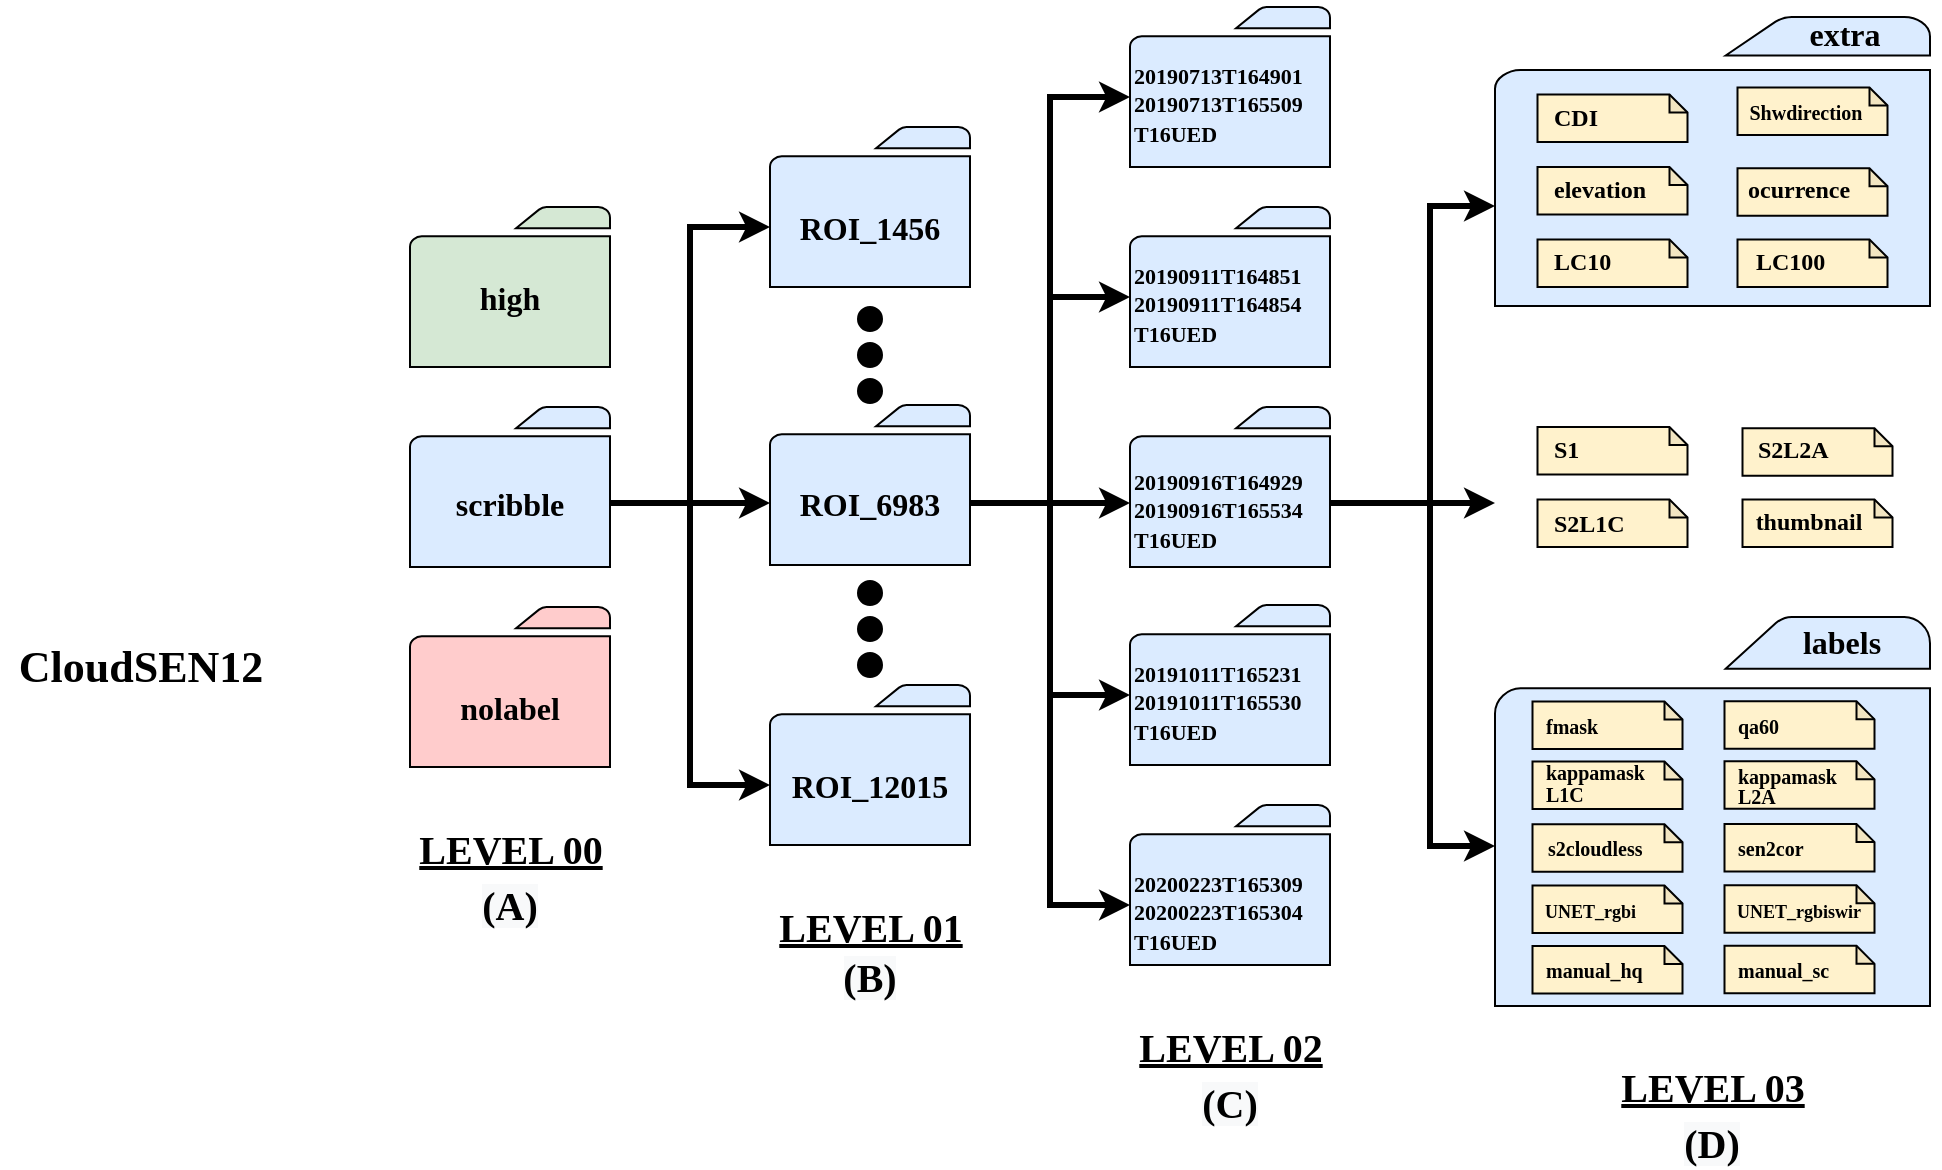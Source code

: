 <mxfile version="14.1.8" type="device"><diagram id="-4lWlswpCSrleMyqSLem" name="Page-1"><mxGraphModel dx="1433" dy="784" grid="1" gridSize="10" guides="1" tooltips="1" connect="1" arrows="1" fold="1" page="1" pageScale="1" pageWidth="850" pageHeight="1100" math="0" shadow="0"><root><mxCell id="0"/><mxCell id="1" parent="0"/><mxCell id="1Ip5LVg8c2wZy5R2RC12-1" value="" style="shape=image;verticalLabelPosition=bottom;labelBackgroundColor=#ffffff;verticalAlign=top;aspect=fixed;imageAspect=0;image=https://www.robots.ox.ac.uk/~vgg/data/vggsound/img/dataset.png;fontFamily=Source Sans Pro;" parent="1" vertex="1"><mxGeometry x="45" y="245.5" width="140" height="140" as="geometry"/></mxCell><mxCell id="1Ip5LVg8c2wZy5R2RC12-3" value="" style="pointerEvents=1;shadow=0;dashed=0;html=1;labelPosition=center;verticalLabelPosition=bottom;verticalAlign=top;outlineConnect=0;align=center;shape=mxgraph.office.concepts.folder;fillColor=#D5E8D4;fontFamily=Source Sans Pro;" parent="1" vertex="1"><mxGeometry x="250" y="180.5" width="100" height="80" as="geometry"/></mxCell><mxCell id="1Ip5LVg8c2wZy5R2RC12-4" value="" style="pointerEvents=1;shadow=0;dashed=0;html=1;labelPosition=center;verticalLabelPosition=bottom;verticalAlign=top;outlineConnect=0;align=center;shape=mxgraph.office.concepts.folder;fillColor=#DBEBFF;fontFamily=Source Sans Pro;" parent="1" vertex="1"><mxGeometry x="250" y="280.5" width="100" height="80" as="geometry"/></mxCell><mxCell id="1Ip5LVg8c2wZy5R2RC12-5" value="" style="pointerEvents=1;shadow=0;dashed=0;html=1;labelPosition=center;verticalLabelPosition=bottom;verticalAlign=top;outlineConnect=0;align=center;shape=mxgraph.office.concepts.folder;fillColor=#FFCCCC;fontFamily=Source Sans Pro;" parent="1" vertex="1"><mxGeometry x="250" y="380.5" width="100" height="80" as="geometry"/></mxCell><mxCell id="1Ip5LVg8c2wZy5R2RC12-8" value="" style="pointerEvents=1;shadow=0;dashed=0;html=1;labelPosition=center;verticalLabelPosition=bottom;verticalAlign=top;outlineConnect=0;align=center;shape=mxgraph.office.concepts.folder;fillColor=#DBEBFF;fontFamily=Source Sans Pro;" parent="1" vertex="1"><mxGeometry x="430" y="140.5" width="100" height="80" as="geometry"/></mxCell><mxCell id="1Ip5LVg8c2wZy5R2RC12-9" value="" style="pointerEvents=1;shadow=0;dashed=0;html=1;labelPosition=center;verticalLabelPosition=bottom;verticalAlign=top;outlineConnect=0;align=center;shape=mxgraph.office.concepts.folder;fillColor=#DBEBFF;fontFamily=Source Sans Pro;" parent="1" vertex="1"><mxGeometry x="430" y="279.5" width="100" height="80" as="geometry"/></mxCell><mxCell id="1Ip5LVg8c2wZy5R2RC12-10" value="" style="pointerEvents=1;shadow=0;dashed=0;html=1;labelPosition=center;verticalLabelPosition=bottom;verticalAlign=top;outlineConnect=0;align=center;shape=mxgraph.office.concepts.folder;fillColor=#DBEBFF;fontFamily=Source Sans Pro;" parent="1" vertex="1"><mxGeometry x="430" y="419.5" width="100" height="80" as="geometry"/></mxCell><mxCell id="1Ip5LVg8c2wZy5R2RC12-12" value="" style="pointerEvents=1;shadow=0;dashed=0;html=1;labelPosition=center;verticalLabelPosition=bottom;verticalAlign=top;outlineConnect=0;align=center;shape=mxgraph.office.concepts.folder;fillColor=#DBEBFF;fontFamily=Source Sans Pro;" parent="1" vertex="1"><mxGeometry x="610" y="80.5" width="100" height="80" as="geometry"/></mxCell><mxCell id="1Ip5LVg8c2wZy5R2RC12-13" value="" style="pointerEvents=1;shadow=0;dashed=0;html=1;labelPosition=center;verticalLabelPosition=bottom;verticalAlign=top;outlineConnect=0;align=center;shape=mxgraph.office.concepts.folder;fillColor=#DBEBFF;fontFamily=Source Sans Pro;" parent="1" vertex="1"><mxGeometry x="610" y="180.5" width="100" height="80" as="geometry"/></mxCell><mxCell id="1Ip5LVg8c2wZy5R2RC12-14" value="" style="pointerEvents=1;shadow=0;dashed=0;html=1;labelPosition=center;verticalLabelPosition=bottom;verticalAlign=top;outlineConnect=0;align=center;shape=mxgraph.office.concepts.folder;fillColor=#DBEBFF;fontFamily=Source Sans Pro;" parent="1" vertex="1"><mxGeometry x="610" y="280.5" width="100" height="80" as="geometry"/></mxCell><mxCell id="1Ip5LVg8c2wZy5R2RC12-15" value="" style="pointerEvents=1;shadow=0;dashed=0;html=1;labelPosition=center;verticalLabelPosition=bottom;verticalAlign=top;outlineConnect=0;align=center;shape=mxgraph.office.concepts.folder;fillColor=#DBEBFF;fontFamily=Source Sans Pro;" parent="1" vertex="1"><mxGeometry x="610" y="379.5" width="100" height="80" as="geometry"/></mxCell><mxCell id="1Ip5LVg8c2wZy5R2RC12-16" value="" style="pointerEvents=1;shadow=0;dashed=0;html=1;labelPosition=center;verticalLabelPosition=bottom;verticalAlign=top;outlineConnect=0;align=center;shape=mxgraph.office.concepts.folder;fillColor=#DBEBFF;fontFamily=Source Sans Pro;" parent="1" vertex="1"><mxGeometry x="610" y="479.5" width="100" height="80" as="geometry"/></mxCell><mxCell id="1Ip5LVg8c2wZy5R2RC12-21" value="&lt;b&gt;&lt;font style=&quot;font-size: 16px&quot;&gt;high&lt;/font&gt;&lt;/b&gt;" style="text;html=1;strokeColor=none;fillColor=none;align=center;verticalAlign=middle;whiteSpace=wrap;rounded=0;fontFamily=Source Sans Pro;" parent="1" vertex="1"><mxGeometry x="250" y="215.5" width="100" height="20" as="geometry"/></mxCell><mxCell id="1Ip5LVg8c2wZy5R2RC12-50" style="edgeStyle=orthogonalEdgeStyle;rounded=0;orthogonalLoop=1;jettySize=auto;html=1;exitX=1;exitY=0.5;exitDx=0;exitDy=0;entryX=0;entryY=0.5;entryDx=0;entryDy=0;strokeWidth=3;fontFamily=Source Sans Pro;" parent="1" source="1Ip5LVg8c2wZy5R2RC12-22" target="1Ip5LVg8c2wZy5R2RC12-24" edge="1"><mxGeometry relative="1" as="geometry"/></mxCell><mxCell id="1Ip5LVg8c2wZy5R2RC12-52" style="edgeStyle=orthogonalEdgeStyle;rounded=0;orthogonalLoop=1;jettySize=auto;html=1;exitX=1;exitY=0.5;exitDx=0;exitDy=0;entryX=0;entryY=0.5;entryDx=0;entryDy=0;strokeWidth=3;fontFamily=Source Sans Pro;" parent="1" source="1Ip5LVg8c2wZy5R2RC12-22" target="1Ip5LVg8c2wZy5R2RC12-25" edge="1"><mxGeometry relative="1" as="geometry"/></mxCell><mxCell id="1Ip5LVg8c2wZy5R2RC12-53" style="edgeStyle=orthogonalEdgeStyle;rounded=0;orthogonalLoop=1;jettySize=auto;html=1;exitX=1;exitY=0.5;exitDx=0;exitDy=0;entryX=0;entryY=0.5;entryDx=0;entryDy=0;strokeWidth=3;fontFamily=Source Sans Pro;" parent="1" source="1Ip5LVg8c2wZy5R2RC12-22" target="1Ip5LVg8c2wZy5R2RC12-27" edge="1"><mxGeometry relative="1" as="geometry"/></mxCell><mxCell id="1Ip5LVg8c2wZy5R2RC12-22" value="&lt;b&gt;&lt;font style=&quot;font-size: 16px&quot;&gt;scribble&lt;/font&gt;&lt;/b&gt;" style="text;html=1;strokeColor=none;fillColor=none;align=center;verticalAlign=middle;whiteSpace=wrap;rounded=0;fontFamily=Source Sans Pro;" parent="1" vertex="1"><mxGeometry x="250" y="318.5" width="100" height="20" as="geometry"/></mxCell><mxCell id="1Ip5LVg8c2wZy5R2RC12-23" value="&lt;b&gt;&lt;font style=&quot;font-size: 16px&quot;&gt;nolabel&lt;/font&gt;&lt;/b&gt;" style="text;html=1;strokeColor=none;fillColor=none;align=center;verticalAlign=middle;whiteSpace=wrap;rounded=0;fontFamily=Source Sans Pro;" parent="1" vertex="1"><mxGeometry x="250" y="420.5" width="100" height="20" as="geometry"/></mxCell><mxCell id="1Ip5LVg8c2wZy5R2RC12-24" value="&lt;b&gt;&lt;font style=&quot;font-size: 16px&quot;&gt;ROI_1456&lt;/font&gt;&lt;/b&gt;" style="text;html=1;strokeColor=none;fillColor=none;align=center;verticalAlign=middle;whiteSpace=wrap;rounded=0;fontFamily=Source Sans Pro;" parent="1" vertex="1"><mxGeometry x="430" y="180.5" width="100" height="20" as="geometry"/></mxCell><mxCell id="1Ip5LVg8c2wZy5R2RC12-49" style="edgeStyle=orthogonalEdgeStyle;rounded=0;orthogonalLoop=1;jettySize=auto;html=1;exitX=1;exitY=0.5;exitDx=0;exitDy=0;entryX=0;entryY=0.5;entryDx=0;entryDy=0;strokeWidth=3;fontFamily=Source Sans Pro;" parent="1" source="1Ip5LVg8c2wZy5R2RC12-25" target="1Ip5LVg8c2wZy5R2RC12-44" edge="1"><mxGeometry relative="1" as="geometry"/></mxCell><mxCell id="1Ip5LVg8c2wZy5R2RC12-54" style="edgeStyle=orthogonalEdgeStyle;rounded=0;orthogonalLoop=1;jettySize=auto;html=1;exitX=1;exitY=0.5;exitDx=0;exitDy=0;entryX=0;entryY=0.5;entryDx=0;entryDy=0;strokeWidth=3;fontFamily=Source Sans Pro;" parent="1" source="1Ip5LVg8c2wZy5R2RC12-25" target="1Ip5LVg8c2wZy5R2RC12-45" edge="1"><mxGeometry relative="1" as="geometry"/></mxCell><mxCell id="1Ip5LVg8c2wZy5R2RC12-55" style="edgeStyle=orthogonalEdgeStyle;rounded=0;orthogonalLoop=1;jettySize=auto;html=1;exitX=1;exitY=0.5;exitDx=0;exitDy=0;entryX=0;entryY=0.5;entryDx=0;entryDy=0;strokeWidth=3;fontFamily=Source Sans Pro;" parent="1" source="1Ip5LVg8c2wZy5R2RC12-25" target="1Ip5LVg8c2wZy5R2RC12-46" edge="1"><mxGeometry relative="1" as="geometry"/></mxCell><mxCell id="1Ip5LVg8c2wZy5R2RC12-56" style="edgeStyle=orthogonalEdgeStyle;rounded=0;orthogonalLoop=1;jettySize=auto;html=1;exitX=1;exitY=0.5;exitDx=0;exitDy=0;entryX=0;entryY=0.5;entryDx=0;entryDy=0;strokeWidth=3;fontFamily=Source Sans Pro;" parent="1" source="1Ip5LVg8c2wZy5R2RC12-25" target="1Ip5LVg8c2wZy5R2RC12-47" edge="1"><mxGeometry relative="1" as="geometry"/></mxCell><mxCell id="1Ip5LVg8c2wZy5R2RC12-57" style="edgeStyle=orthogonalEdgeStyle;rounded=0;orthogonalLoop=1;jettySize=auto;html=1;exitX=1;exitY=0.5;exitDx=0;exitDy=0;entryX=0;entryY=0.5;entryDx=0;entryDy=0;strokeWidth=3;fontFamily=Source Sans Pro;" parent="1" source="1Ip5LVg8c2wZy5R2RC12-25" target="1Ip5LVg8c2wZy5R2RC12-48" edge="1"><mxGeometry relative="1" as="geometry"/></mxCell><mxCell id="1Ip5LVg8c2wZy5R2RC12-25" value="&lt;b&gt;&lt;font style=&quot;font-size: 16px&quot;&gt;ROI_&lt;/font&gt;&lt;/b&gt;&lt;span style=&quot;font-size: 16px&quot;&gt;&lt;b&gt;6983&lt;/b&gt;&lt;/span&gt;" style="text;html=1;strokeColor=none;fillColor=none;align=center;verticalAlign=middle;whiteSpace=wrap;rounded=0;fontFamily=Source Sans Pro;" parent="1" vertex="1"><mxGeometry x="430" y="318.5" width="100" height="20" as="geometry"/></mxCell><mxCell id="1Ip5LVg8c2wZy5R2RC12-27" value="&lt;b&gt;&lt;font style=&quot;font-size: 16px&quot;&gt;ROI_&lt;/font&gt;&lt;/b&gt;&lt;span style=&quot;font-size: 16px&quot;&gt;&lt;b&gt;12015&lt;/b&gt;&lt;/span&gt;" style="text;html=1;strokeColor=none;fillColor=none;align=center;verticalAlign=middle;whiteSpace=wrap;rounded=0;fontFamily=Source Sans Pro;" parent="1" vertex="1"><mxGeometry x="430" y="459.5" width="100" height="20" as="geometry"/></mxCell><mxCell id="1Ip5LVg8c2wZy5R2RC12-28" value="" style="ellipse;whiteSpace=wrap;html=1;aspect=fixed;strokeColor=#000000;fillColor=#000000;fontFamily=Source Sans Pro;" parent="1" vertex="1"><mxGeometry x="474" y="230.5" width="12" height="12" as="geometry"/></mxCell><mxCell id="1Ip5LVg8c2wZy5R2RC12-29" value="" style="ellipse;whiteSpace=wrap;html=1;aspect=fixed;strokeColor=#000000;fillColor=#000000;fontFamily=Source Sans Pro;" parent="1" vertex="1"><mxGeometry x="474" y="248.5" width="12" height="12" as="geometry"/></mxCell><mxCell id="1Ip5LVg8c2wZy5R2RC12-30" value="" style="ellipse;whiteSpace=wrap;html=1;aspect=fixed;strokeColor=#000000;fillColor=#000000;fontFamily=Source Sans Pro;" parent="1" vertex="1"><mxGeometry x="474" y="266.5" width="12" height="12" as="geometry"/></mxCell><mxCell id="1Ip5LVg8c2wZy5R2RC12-31" value="" style="ellipse;whiteSpace=wrap;html=1;aspect=fixed;strokeColor=#000000;fillColor=#000000;fontFamily=Source Sans Pro;" parent="1" vertex="1"><mxGeometry x="474" y="367.5" width="12" height="12" as="geometry"/></mxCell><mxCell id="1Ip5LVg8c2wZy5R2RC12-32" value="" style="ellipse;whiteSpace=wrap;html=1;aspect=fixed;strokeColor=#000000;fillColor=#000000;fontFamily=Source Sans Pro;" parent="1" vertex="1"><mxGeometry x="474" y="385.5" width="12" height="12" as="geometry"/></mxCell><mxCell id="1Ip5LVg8c2wZy5R2RC12-33" value="" style="ellipse;whiteSpace=wrap;html=1;aspect=fixed;strokeColor=#000000;fillColor=#000000;fontFamily=Source Sans Pro;" parent="1" vertex="1"><mxGeometry x="474" y="403.5" width="12" height="12" as="geometry"/></mxCell><mxCell id="1Ip5LVg8c2wZy5R2RC12-44" value="&lt;font style=&quot;font-size: 11px&quot;&gt;20190713T164901&lt;br&gt;20190713T165509&lt;br&gt;T16UED&lt;/font&gt;" style="text;whiteSpace=wrap;html=1;fontStyle=1;fontFamily=Source Sans Pro;" parent="1" vertex="1"><mxGeometry x="610" y="100.5" width="110" height="50" as="geometry"/></mxCell><mxCell id="1Ip5LVg8c2wZy5R2RC12-45" value="&lt;span style=&quot;font-size: 11px&quot;&gt;20190911T164851&lt;br&gt;20190911T164854&lt;br&gt;T16UED&lt;/span&gt;" style="text;whiteSpace=wrap;html=1;fontStyle=1;fontFamily=Source Sans Pro;" parent="1" vertex="1"><mxGeometry x="610" y="200.5" width="110" height="50" as="geometry"/></mxCell><mxCell id="1Ip5LVg8c2wZy5R2RC12-127" style="edgeStyle=orthogonalEdgeStyle;rounded=0;orthogonalLoop=1;jettySize=auto;html=1;exitX=1;exitY=0.5;exitDx=0;exitDy=0;strokeWidth=3;fontFamily=Source Sans Pro;" parent="1" source="1Ip5LVg8c2wZy5R2RC12-46" target="1Ip5LVg8c2wZy5R2RC12-58" edge="1"><mxGeometry relative="1" as="geometry"><Array as="points"><mxPoint x="760" y="329"/><mxPoint x="760" y="180"/></Array></mxGeometry></mxCell><mxCell id="1Ip5LVg8c2wZy5R2RC12-128" style="edgeStyle=orthogonalEdgeStyle;rounded=0;orthogonalLoop=1;jettySize=auto;html=1;exitX=1;exitY=0.5;exitDx=0;exitDy=0;strokeWidth=3;fontFamily=Source Sans Pro;" parent="1" source="1Ip5LVg8c2wZy5R2RC12-46" target="1Ip5LVg8c2wZy5R2RC12-60" edge="1"><mxGeometry relative="1" as="geometry"><Array as="points"><mxPoint x="760" y="329"/><mxPoint x="760" y="500"/></Array></mxGeometry></mxCell><mxCell id="1Ip5LVg8c2wZy5R2RC12-137" style="edgeStyle=orthogonalEdgeStyle;rounded=0;orthogonalLoop=1;jettySize=auto;html=1;exitX=1;exitY=0.5;exitDx=0;exitDy=0;strokeWidth=3;fontFamily=Source Sans Pro;" parent="1" source="1Ip5LVg8c2wZy5R2RC12-46" edge="1"><mxGeometry relative="1" as="geometry"><mxPoint x="792.5" y="328.5" as="targetPoint"/></mxGeometry></mxCell><mxCell id="1Ip5LVg8c2wZy5R2RC12-46" value="&lt;span style=&quot;font-size: 11px&quot;&gt;20190916T164929&lt;br&gt;20190916T165534&lt;br&gt;T16UED&lt;/span&gt;" style="text;whiteSpace=wrap;html=1;fontStyle=1;fontFamily=Source Sans Pro;" parent="1" vertex="1"><mxGeometry x="610" y="303.5" width="100" height="50" as="geometry"/></mxCell><mxCell id="1Ip5LVg8c2wZy5R2RC12-47" value="&lt;span style=&quot;font-size: 11px&quot;&gt;20191011T165231&lt;br&gt;20191011T165530&lt;br&gt;T16UED&lt;/span&gt;" style="text;whiteSpace=wrap;html=1;fontStyle=1;fontFamily=Source Sans Pro;" parent="1" vertex="1"><mxGeometry x="610" y="399.5" width="110" height="50" as="geometry"/></mxCell><mxCell id="1Ip5LVg8c2wZy5R2RC12-48" value="&lt;span style=&quot;font-size: 11px&quot;&gt;20200223T165309&lt;br&gt;20200223T165304&lt;br&gt;T16UED&lt;/span&gt;" style="text;whiteSpace=wrap;html=1;fontStyle=1;fontFamily=Source Sans Pro;" parent="1" vertex="1"><mxGeometry x="610" y="504.5" width="110" height="50" as="geometry"/></mxCell><mxCell id="1Ip5LVg8c2wZy5R2RC12-58" value="" style="pointerEvents=1;shadow=0;dashed=0;html=1;labelPosition=center;verticalLabelPosition=bottom;verticalAlign=top;outlineConnect=0;align=center;shape=mxgraph.office.concepts.folder;fillColor=#DBEBFF;fontFamily=Source Sans Pro;" parent="1" vertex="1"><mxGeometry x="792.5" y="85.5" width="217.5" height="144.5" as="geometry"/></mxCell><mxCell id="1Ip5LVg8c2wZy5R2RC12-59" value="&lt;font style=&quot;font-size: 16px&quot;&gt;extra&lt;/font&gt;" style="text;whiteSpace=wrap;html=1;fontStyle=1;align=center;fontFamily=Source Sans Pro;" parent="1" vertex="1"><mxGeometry x="920" y="77.5" width="95" height="29.5" as="geometry"/></mxCell><mxCell id="1Ip5LVg8c2wZy5R2RC12-60" value="" style="pointerEvents=1;shadow=0;dashed=0;html=1;labelPosition=center;verticalLabelPosition=bottom;verticalAlign=top;outlineConnect=0;align=center;shape=mxgraph.office.concepts.folder;fillColor=#DBEBFF;fontFamily=Source Sans Pro;" parent="1" vertex="1"><mxGeometry x="792.5" y="385.5" width="217.5" height="194.5" as="geometry"/></mxCell><mxCell id="1Ip5LVg8c2wZy5R2RC12-61" value="&lt;font style=&quot;font-size: 16px&quot;&gt;labels&lt;/font&gt;" style="text;whiteSpace=wrap;html=1;fontStyle=1;align=center;fontFamily=Source Sans Pro;" parent="1" vertex="1"><mxGeometry x="920.5" y="381.5" width="89.75" height="27.5" as="geometry"/></mxCell><mxCell id="1Ip5LVg8c2wZy5R2RC12-62" value="" style="shape=note;whiteSpace=wrap;html=1;backgroundOutline=1;darkOpacity=0.05;fillColor=#fff2cc;size=9;fontFamily=Source Sans Pro;" parent="1" vertex="1"><mxGeometry x="813.75" y="290.5" width="75" height="23.75" as="geometry"/></mxCell><mxCell id="1Ip5LVg8c2wZy5R2RC12-69" value="&lt;font style=&quot;font-size: 12px&quot;&gt;&amp;nbsp; S1&lt;/font&gt;" style="text;whiteSpace=wrap;html=1;fontStyle=1;align=left;verticalAlign=middle;fontFamily=Source Sans Pro;" parent="1" vertex="1"><mxGeometry x="813.75" y="290.5" width="50" height="23.75" as="geometry"/></mxCell><mxCell id="1Ip5LVg8c2wZy5R2RC12-79" value="" style="shape=note;whiteSpace=wrap;html=1;backgroundOutline=1;darkOpacity=0.05;fillColor=#fff2cc;size=9;fontFamily=Source Sans Pro;" parent="1" vertex="1"><mxGeometry x="813.75" y="326.75" width="75" height="23.75" as="geometry"/></mxCell><mxCell id="1Ip5LVg8c2wZy5R2RC12-80" value="" style="shape=note;whiteSpace=wrap;html=1;backgroundOutline=1;darkOpacity=0.05;fillColor=#fff2cc;size=9;fontFamily=Source Sans Pro;" parent="1" vertex="1"><mxGeometry x="916.25" y="291.12" width="75" height="23.75" as="geometry"/></mxCell><mxCell id="1Ip5LVg8c2wZy5R2RC12-81" value="" style="shape=note;whiteSpace=wrap;html=1;backgroundOutline=1;darkOpacity=0.05;fillColor=#fff2cc;size=9;fontFamily=Source Sans Pro;" parent="1" vertex="1"><mxGeometry x="916.25" y="326.75" width="75" height="23.75" as="geometry"/></mxCell><mxCell id="1Ip5LVg8c2wZy5R2RC12-70" value="&lt;font style=&quot;font-size: 12px&quot;&gt;&amp;nbsp; S2L1C&lt;/font&gt;" style="text;whiteSpace=wrap;html=1;fontStyle=1;align=left;verticalAlign=middle;fontFamily=Source Sans Pro;" parent="1" vertex="1"><mxGeometry x="813.75" y="327.81" width="75" height="21.62" as="geometry"/></mxCell><mxCell id="1Ip5LVg8c2wZy5R2RC12-82" value="&lt;font style=&quot;font-size: 12px&quot;&gt;&amp;nbsp; S2L2A&lt;/font&gt;" style="text;whiteSpace=wrap;html=1;fontStyle=1;align=left;verticalAlign=middle;fontFamily=Source Sans Pro;" parent="1" vertex="1"><mxGeometry x="916.25" y="291.12" width="75" height="21.62" as="geometry"/></mxCell><mxCell id="1Ip5LVg8c2wZy5R2RC12-72" value="&lt;font style=&quot;font-size: 12px&quot;&gt;&amp;nbsp;thumbnail&lt;/font&gt;" style="text;whiteSpace=wrap;html=1;fontStyle=1;align=center;verticalAlign=middle;fontFamily=Source Sans Pro;" parent="1" vertex="1"><mxGeometry x="917.5" y="328.12" width="60" height="20" as="geometry"/></mxCell><mxCell id="1Ip5LVg8c2wZy5R2RC12-85" value="" style="shape=note;whiteSpace=wrap;html=1;backgroundOutline=1;darkOpacity=0.05;fillColor=#fff2cc;size=9;fontFamily=Source Sans Pro;" parent="1" vertex="1"><mxGeometry x="813.75" y="124.25" width="75" height="23.75" as="geometry"/></mxCell><mxCell id="1Ip5LVg8c2wZy5R2RC12-86" value="&lt;font style=&quot;font-size: 12px&quot;&gt;&amp;nbsp; CDI&lt;/font&gt;" style="text;whiteSpace=wrap;html=1;fontStyle=1;align=left;verticalAlign=middle;fontFamily=Source Sans Pro;" parent="1" vertex="1"><mxGeometry x="813.75" y="124.25" width="50" height="23.75" as="geometry"/></mxCell><mxCell id="1Ip5LVg8c2wZy5R2RC12-87" value="" style="shape=note;whiteSpace=wrap;html=1;backgroundOutline=1;darkOpacity=0.05;fillColor=#fff2cc;size=9;fontFamily=Source Sans Pro;" parent="1" vertex="1"><mxGeometry x="813.75" y="160.5" width="75" height="23.75" as="geometry"/></mxCell><mxCell id="1Ip5LVg8c2wZy5R2RC12-88" value="" style="shape=note;whiteSpace=wrap;html=1;backgroundOutline=1;darkOpacity=0.05;fillColor=#fff2cc;size=9;fontFamily=Source Sans Pro;" parent="1" vertex="1"><mxGeometry x="813.75" y="196.75" width="75" height="23.75" as="geometry"/></mxCell><mxCell id="1Ip5LVg8c2wZy5R2RC12-89" value="" style="shape=note;whiteSpace=wrap;html=1;backgroundOutline=1;darkOpacity=0.05;fillColor=#fff2cc;size=9;fontFamily=Source Sans Pro;" parent="1" vertex="1"><mxGeometry x="913.75" y="120.75" width="75" height="23.75" as="geometry"/></mxCell><mxCell id="1Ip5LVg8c2wZy5R2RC12-90" value="&lt;font style=&quot;font-size: 12px&quot;&gt;&amp;nbsp; elevation&lt;/font&gt;" style="text;whiteSpace=wrap;html=1;fontStyle=1;align=left;verticalAlign=middle;fontFamily=Source Sans Pro;" parent="1" vertex="1"><mxGeometry x="813.75" y="161.56" width="75" height="21.62" as="geometry"/></mxCell><mxCell id="1Ip5LVg8c2wZy5R2RC12-91" value="&lt;font style=&quot;font-size: 12px&quot;&gt;&amp;nbsp; LC10&lt;/font&gt;" style="text;whiteSpace=wrap;html=1;fontStyle=1;align=left;verticalAlign=middle;fontFamily=Source Sans Pro;" parent="1" vertex="1"><mxGeometry x="813.75" y="196.75" width="75" height="21.62" as="geometry"/></mxCell><mxCell id="1Ip5LVg8c2wZy5R2RC12-92" value="&lt;font style=&quot;font-size: 10px&quot;&gt;Shwdirection&lt;/font&gt;" style="text;whiteSpace=wrap;html=1;fontStyle=1;align=center;verticalAlign=middle;fontFamily=Source Sans Pro;" parent="1" vertex="1"><mxGeometry x="917.5" y="122.62" width="60" height="20" as="geometry"/></mxCell><mxCell id="1Ip5LVg8c2wZy5R2RC12-93" value="" style="shape=note;whiteSpace=wrap;html=1;backgroundOutline=1;darkOpacity=0.05;fillColor=#fff2cc;size=9;fontFamily=Source Sans Pro;" parent="1" vertex="1"><mxGeometry x="913.75" y="161.12" width="75" height="23.75" as="geometry"/></mxCell><mxCell id="1Ip5LVg8c2wZy5R2RC12-94" value="" style="shape=note;whiteSpace=wrap;html=1;backgroundOutline=1;darkOpacity=0.05;fillColor=#fff2cc;size=9;fontFamily=Source Sans Pro;" parent="1" vertex="1"><mxGeometry x="913.75" y="196.75" width="75" height="23.75" as="geometry"/></mxCell><mxCell id="1Ip5LVg8c2wZy5R2RC12-95" value="&lt;font style=&quot;font-size: 12px&quot;&gt;&amp;nbsp;ocurrence&lt;/font&gt;" style="text;whiteSpace=wrap;html=1;fontStyle=1;align=left;verticalAlign=middle;fontFamily=Source Sans Pro;" parent="1" vertex="1"><mxGeometry x="913.75" y="161.12" width="75" height="21.62" as="geometry"/></mxCell><mxCell id="1Ip5LVg8c2wZy5R2RC12-96" value="&amp;nbsp; LC100" style="text;whiteSpace=wrap;html=1;fontStyle=1;align=left;verticalAlign=middle;fontFamily=Source Sans Pro;" parent="1" vertex="1"><mxGeometry x="915" y="198.12" width="60" height="20" as="geometry"/></mxCell><mxCell id="1Ip5LVg8c2wZy5R2RC12-97" value="" style="shape=note;whiteSpace=wrap;html=1;backgroundOutline=1;darkOpacity=0.05;fillColor=#fff2cc;size=9;fontFamily=Source Sans Pro;" parent="1" vertex="1"><mxGeometry x="811.25" y="427.75" width="75" height="23.75" as="geometry"/></mxCell><mxCell id="1Ip5LVg8c2wZy5R2RC12-98" value="&lt;font style=&quot;font-size: 10px;&quot;&gt;&amp;nbsp; fmask&lt;/font&gt;" style="text;whiteSpace=wrap;html=1;fontStyle=1;align=left;verticalAlign=middle;fontSize=10;fontFamily=Source Sans Pro;" parent="1" vertex="1"><mxGeometry x="811.25" y="427.75" width="68.75" height="23.75" as="geometry"/></mxCell><mxCell id="1Ip5LVg8c2wZy5R2RC12-99" value="" style="shape=note;whiteSpace=wrap;html=1;backgroundOutline=1;darkOpacity=0.05;fillColor=#fff2cc;size=9;fontFamily=Source Sans Pro;" parent="1" vertex="1"><mxGeometry x="811.25" y="457.75" width="75" height="23.75" as="geometry"/></mxCell><mxCell id="1Ip5LVg8c2wZy5R2RC12-102" value="&lt;font style=&quot;font-size: 10px&quot;&gt;&amp;nbsp; kappamask&lt;br&gt;&lt;/font&gt;" style="text;whiteSpace=wrap;html=1;fontStyle=1;align=left;verticalAlign=middle;fontFamily=Source Sans Pro;" parent="1" vertex="1"><mxGeometry x="811.25" y="457.81" width="75" height="11.19" as="geometry"/></mxCell><mxCell id="1Ip5LVg8c2wZy5R2RC12-105" value="" style="shape=note;whiteSpace=wrap;html=1;backgroundOutline=1;darkOpacity=0.05;fillColor=#fff2cc;size=9;fontFamily=Source Sans Pro;" parent="1" vertex="1"><mxGeometry x="811.25" y="489.12" width="75" height="23.75" as="geometry"/></mxCell><mxCell id="1Ip5LVg8c2wZy5R2RC12-106" value="&lt;font&gt;&amp;nbsp;&amp;nbsp;&lt;/font&gt;&lt;font style=&quot;font-size: 10px&quot;&gt;s2cloudless&lt;/font&gt;" style="text;whiteSpace=wrap;html=1;fontStyle=1;align=left;verticalAlign=middle;fontFamily=Source Sans Pro;" parent="1" vertex="1"><mxGeometry x="811.25" y="489.12" width="78.75" height="23.75" as="geometry"/></mxCell><mxCell id="1Ip5LVg8c2wZy5R2RC12-107" value="" style="shape=note;whiteSpace=wrap;html=1;backgroundOutline=1;darkOpacity=0.05;fillColor=#fff2cc;size=9;fontFamily=Source Sans Pro;" parent="1" vertex="1"><mxGeometry x="811.25" y="519.74" width="75" height="23.75" as="geometry"/></mxCell><mxCell id="1Ip5LVg8c2wZy5R2RC12-110" value="&lt;font style=&quot;font-size: 9px&quot;&gt;&lt;font style=&quot;font-size: 9px&quot;&gt;&amp;nbsp; &lt;/font&gt;&lt;font style=&quot;font-size: 9px&quot;&gt;UNET_rgbi&lt;/font&gt;&lt;/font&gt;" style="text;whiteSpace=wrap;html=1;fontStyle=1;align=left;verticalAlign=middle;fontFamily=Source Sans Pro;" parent="1" vertex="1"><mxGeometry x="811.25" y="520.8" width="75" height="21.62" as="geometry"/></mxCell><mxCell id="1Ip5LVg8c2wZy5R2RC12-113" value="" style="shape=note;whiteSpace=wrap;html=1;backgroundOutline=1;darkOpacity=0.05;fillColor=#fff2cc;size=9;fontFamily=Source Sans Pro;" parent="1" vertex="1"><mxGeometry x="811.25" y="550" width="75" height="23.75" as="geometry"/></mxCell><mxCell id="1Ip5LVg8c2wZy5R2RC12-114" value="&lt;font style=&quot;font-size: 10px;&quot;&gt;&amp;nbsp; manual_hq&lt;/font&gt;" style="text;whiteSpace=wrap;html=1;fontStyle=1;align=left;verticalAlign=middle;fontSize=10;fontFamily=Source Sans Pro;" parent="1" vertex="1"><mxGeometry x="811.25" y="551.06" width="75" height="21.62" as="geometry"/></mxCell><mxCell id="1Ip5LVg8c2wZy5R2RC12-115" value="" style="shape=note;whiteSpace=wrap;html=1;backgroundOutline=1;darkOpacity=0.05;fillColor=#fff2cc;size=9;fontFamily=Source Sans Pro;" parent="1" vertex="1"><mxGeometry x="907.25" y="427.68" width="75" height="23.75" as="geometry"/></mxCell><mxCell id="1Ip5LVg8c2wZy5R2RC12-116" value="&lt;font style=&quot;font-size: 10px;&quot;&gt;&amp;nbsp; qa60&lt;/font&gt;" style="text;whiteSpace=wrap;html=1;fontStyle=1;align=left;verticalAlign=middle;fontSize=10;fontFamily=Source Sans Pro;" parent="1" vertex="1"><mxGeometry x="907.25" y="427.68" width="50" height="23.75" as="geometry"/></mxCell><mxCell id="1Ip5LVg8c2wZy5R2RC12-117" value="" style="shape=note;whiteSpace=wrap;html=1;backgroundOutline=1;darkOpacity=0.05;fillColor=#fff2cc;size=9;fontFamily=Source Sans Pro;" parent="1" vertex="1"><mxGeometry x="907.25" y="457.68" width="75" height="23.75" as="geometry"/></mxCell><mxCell id="1Ip5LVg8c2wZy5R2RC12-119" value="" style="shape=note;whiteSpace=wrap;html=1;backgroundOutline=1;darkOpacity=0.05;fillColor=#fff2cc;size=9;fontFamily=Source Sans Pro;" parent="1" vertex="1"><mxGeometry x="907.25" y="489.05" width="75" height="23.75" as="geometry"/></mxCell><mxCell id="1Ip5LVg8c2wZy5R2RC12-120" value="&lt;font style=&quot;font-size: 10px&quot;&gt;&amp;nbsp; sen2cor&lt;/font&gt;" style="text;whiteSpace=wrap;html=1;fontStyle=1;align=left;verticalAlign=middle;fontFamily=Source Sans Pro;" parent="1" vertex="1"><mxGeometry x="907.25" y="489.05" width="72.75" height="23.75" as="geometry"/></mxCell><mxCell id="1Ip5LVg8c2wZy5R2RC12-121" value="" style="shape=note;whiteSpace=wrap;html=1;backgroundOutline=1;darkOpacity=0.05;fillColor=#fff2cc;size=9;fontFamily=Source Sans Pro;" parent="1" vertex="1"><mxGeometry x="907.25" y="519.67" width="75" height="23.75" as="geometry"/></mxCell><mxCell id="1Ip5LVg8c2wZy5R2RC12-122" value="&lt;font style=&quot;font-size: 9px&quot;&gt;&amp;nbsp; UNET_rgbiswir&lt;/font&gt;" style="text;whiteSpace=wrap;html=1;fontStyle=1;align=left;verticalAlign=middle;fontFamily=Source Sans Pro;" parent="1" vertex="1"><mxGeometry x="907.25" y="520.73" width="75" height="21.62" as="geometry"/></mxCell><mxCell id="1Ip5LVg8c2wZy5R2RC12-123" value="" style="shape=note;whiteSpace=wrap;html=1;backgroundOutline=1;darkOpacity=0.05;fillColor=#fff2cc;size=9;fontFamily=Source Sans Pro;" parent="1" vertex="1"><mxGeometry x="907.25" y="549.93" width="75" height="23.75" as="geometry"/></mxCell><mxCell id="1Ip5LVg8c2wZy5R2RC12-124" value="&lt;font style=&quot;font-size: 10px;&quot;&gt;&amp;nbsp; manual_sc&lt;/font&gt;" style="text;whiteSpace=wrap;html=1;fontStyle=1;align=left;verticalAlign=middle;fontSize=10;fontFamily=Source Sans Pro;" parent="1" vertex="1"><mxGeometry x="907.25" y="550.99" width="75" height="21.62" as="geometry"/></mxCell><mxCell id="1Ip5LVg8c2wZy5R2RC12-138" value="&lt;span&gt;&lt;font style=&quot;font-size: 22px&quot;&gt;CloudSEN12&lt;/font&gt;&lt;/span&gt;" style="text;html=1;strokeColor=none;fillColor=none;align=center;verticalAlign=middle;whiteSpace=wrap;rounded=0;fontStyle=1;fontFamily=Source Sans Pro;" parent="1" vertex="1"><mxGeometry x="52.5" y="400.5" width="125" height="20" as="geometry"/></mxCell><mxCell id="1Ip5LVg8c2wZy5R2RC12-139" value="&lt;b style=&quot;font-size: 20px;&quot;&gt;&lt;font style=&quot;font-size: 20px;&quot;&gt;LEVEL 00&lt;/font&gt;&lt;/b&gt;" style="text;html=1;strokeColor=none;fillColor=none;align=center;verticalAlign=middle;whiteSpace=wrap;rounded=0;fontFamily=Source Sans Pro;fontSize=20;fontStyle=4" parent="1" vertex="1"><mxGeometry x="237.5" y="490.93" width="125" height="20" as="geometry"/></mxCell><mxCell id="1Ip5LVg8c2wZy5R2RC12-140" value="&lt;b style=&quot;font-size: 20px;&quot;&gt;&lt;font style=&quot;font-size: 20px;&quot;&gt;LEVEL 01&lt;/font&gt;&lt;/b&gt;" style="text;html=1;strokeColor=none;fillColor=none;align=center;verticalAlign=middle;whiteSpace=wrap;rounded=0;fontFamily=Source Sans Pro;fontSize=20;fontStyle=4" parent="1" vertex="1"><mxGeometry x="417.5" y="529.93" width="125" height="20" as="geometry"/></mxCell><mxCell id="1Ip5LVg8c2wZy5R2RC12-141" value="&lt;b style=&quot;font-size: 20px;&quot;&gt;&lt;font style=&quot;font-size: 20px;&quot;&gt;LEVEL 02&lt;/font&gt;&lt;/b&gt;" style="text;html=1;strokeColor=none;fillColor=none;align=center;verticalAlign=middle;whiteSpace=wrap;rounded=0;fontFamily=Source Sans Pro;fontSize=20;fontStyle=4" parent="1" vertex="1"><mxGeometry x="597.5" y="590" width="125" height="20" as="geometry"/></mxCell><mxCell id="1Ip5LVg8c2wZy5R2RC12-142" value="&lt;span style=&quot;font-size: 20px;&quot;&gt;&lt;font style=&quot;font-size: 20px;&quot;&gt;LEVEL 03&lt;/font&gt;&lt;/span&gt;" style="text;html=1;strokeColor=none;fillColor=none;align=center;verticalAlign=middle;whiteSpace=wrap;rounded=0;fontFamily=Source Sans Pro;fontSize=20;fontStyle=5" parent="1" vertex="1"><mxGeometry x="838.75" y="610" width="125" height="20" as="geometry"/></mxCell><mxCell id="1Ip5LVg8c2wZy5R2RC12-153" value="&lt;font style=&quot;font-size: 10px&quot;&gt;&amp;nbsp; L1C&lt;br&gt;&lt;/font&gt;" style="text;whiteSpace=wrap;html=1;fontStyle=1;align=left;verticalAlign=middle;fontFamily=Source Sans Pro;" parent="1" vertex="1"><mxGeometry x="811" y="469" width="70" height="9.27" as="geometry"/></mxCell><mxCell id="1Ip5LVg8c2wZy5R2RC12-154" value="&lt;font style=&quot;font-size: 10px&quot;&gt;&amp;nbsp; kappamask&lt;br&gt;&lt;/font&gt;" style="text;whiteSpace=wrap;html=1;fontStyle=1;align=left;verticalAlign=middle;fontFamily=Source Sans Pro;" parent="1" vertex="1"><mxGeometry x="907.25" y="459.04" width="75" height="11.19" as="geometry"/></mxCell><mxCell id="1Ip5LVg8c2wZy5R2RC12-155" value="&lt;font style=&quot;font-size: 10px&quot;&gt;&amp;nbsp; L2A&lt;br&gt;&lt;/font&gt;" style="text;whiteSpace=wrap;html=1;fontStyle=1;align=left;verticalAlign=middle;fontFamily=Source Sans Pro;" parent="1" vertex="1"><mxGeometry x="907" y="470.23" width="70" height="9.27" as="geometry"/></mxCell><mxCell id="1Ip5LVg8c2wZy5R2RC12-156" value="&lt;b style=&quot;color: rgb(0, 0, 0); font-size: 20px; font-style: normal; letter-spacing: normal; text-indent: 0px; text-transform: none; word-spacing: 0px; background-color: rgb(248, 249, 250);&quot;&gt;&lt;font style=&quot;font-size: 20px&quot;&gt;(A)&lt;/font&gt;&lt;/b&gt;" style="text;whiteSpace=wrap;html=1;fontSize=10;fontFamily=Source Sans Pro;fontColor=#000000;align=center;" parent="1" vertex="1"><mxGeometry x="255" y="510.93" width="90" height="30" as="geometry"/></mxCell><mxCell id="1Ip5LVg8c2wZy5R2RC12-157" value="&lt;b style=&quot;color: rgb(0, 0, 0); font-size: 20px; font-style: normal; letter-spacing: normal; text-indent: 0px; text-transform: none; word-spacing: 0px; background-color: rgb(248, 249, 250);&quot;&gt;&lt;font style=&quot;font-size: 20px&quot;&gt;(B)&lt;/font&gt;&lt;/b&gt;" style="text;whiteSpace=wrap;html=1;fontSize=10;fontFamily=Source Sans Pro;fontColor=#000000;align=center;" parent="1" vertex="1"><mxGeometry x="435" y="546.88" width="90" height="30" as="geometry"/></mxCell><mxCell id="1Ip5LVg8c2wZy5R2RC12-158" value="&lt;b style=&quot;color: rgb(0, 0, 0); font-size: 20px; font-style: normal; letter-spacing: normal; text-indent: 0px; text-transform: none; word-spacing: 0px; background-color: rgb(248, 249, 250);&quot;&gt;&lt;font style=&quot;font-size: 20px&quot;&gt;(C)&lt;/font&gt;&lt;/b&gt;" style="text;whiteSpace=wrap;html=1;fontSize=10;fontFamily=Source Sans Pro;fontColor=#000000;align=center;" parent="1" vertex="1"><mxGeometry x="615" y="610" width="90" height="30" as="geometry"/></mxCell><mxCell id="1Ip5LVg8c2wZy5R2RC12-159" value="&lt;b style=&quot;color: rgb(0, 0, 0); font-size: 20px; font-style: normal; letter-spacing: normal; text-indent: 0px; text-transform: none; word-spacing: 0px; background-color: rgb(248, 249, 250);&quot;&gt;&lt;font style=&quot;font-size: 20px&quot;&gt;(D)&lt;/font&gt;&lt;/b&gt;" style="text;whiteSpace=wrap;html=1;fontSize=10;fontFamily=Source Sans Pro;fontColor=#000000;align=center;" parent="1" vertex="1"><mxGeometry x="856.25" y="630" width="90" height="30" as="geometry"/></mxCell></root></mxGraphModel></diagram></mxfile>